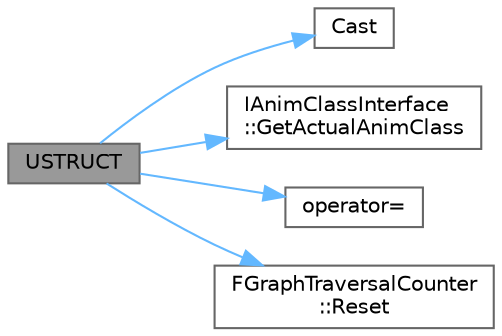 digraph "USTRUCT"
{
 // INTERACTIVE_SVG=YES
 // LATEX_PDF_SIZE
  bgcolor="transparent";
  edge [fontname=Helvetica,fontsize=10,labelfontname=Helvetica,labelfontsize=10];
  node [fontname=Helvetica,fontsize=10,shape=box,height=0.2,width=0.4];
  rankdir="LR";
  Node1 [id="Node000001",label="USTRUCT",height=0.2,width=0.4,color="gray40", fillcolor="grey60", style="filled", fontcolor="black",tooltip="Proxy object passed around during animation tree update in lieu of a UAnimInstance."];
  Node1 -> Node2 [id="edge1_Node000001_Node000002",color="steelblue1",style="solid",tooltip=" "];
  Node2 [id="Node000002",label="Cast",height=0.2,width=0.4,color="grey40", fillcolor="white", style="filled",URL="$d4/d55/Casts_8h.html#af337187a7ebe36fac35ea41db8a65ba9",tooltip=" "];
  Node1 -> Node3 [id="edge2_Node000001_Node000003",color="steelblue1",style="solid",tooltip=" "];
  Node3 [id="Node000003",label="IAnimClassInterface\l::GetActualAnimClass",height=0.2,width=0.4,color="grey40", fillcolor="white", style="filled",URL="$de/d23/classIAnimClassInterface.html#ac6cc154b0441c0b7a4e7c6034b52cfcb",tooltip=" "];
  Node1 -> Node4 [id="edge3_Node000001_Node000004",color="steelblue1",style="solid",tooltip=" "];
  Node4 [id="Node000004",label="operator=",height=0.2,width=0.4,color="grey40", fillcolor="white", style="filled",URL="$d8/d62/AnimNode__Inertialization_8h.html#a7d4766029836c503d7e211b4120796a1",tooltip=" "];
  Node1 -> Node5 [id="edge4_Node000001_Node000005",color="steelblue1",style="solid",tooltip=" "];
  Node5 [id="Node000005",label="FGraphTraversalCounter\l::Reset",height=0.2,width=0.4,color="grey40", fillcolor="white", style="filled",URL="$d3/d00/structFGraphTraversalCounter.html#a44c0b9c4fbd149bf957bc86f16437cf7",tooltip="Clear the internal counters and frame skip."];
}
